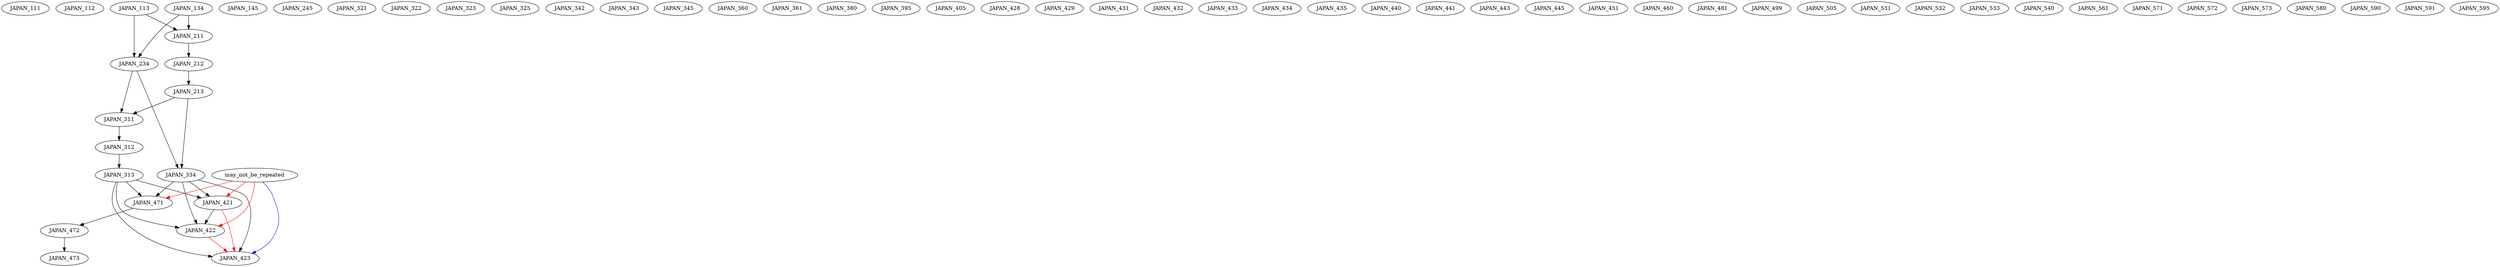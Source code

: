 digraph G {
    JAPAN_111;
    JAPAN_112;
    JAPAN_113;
    JAPAN_134;
    JAPAN_145;
    edge [color=black];
    JAPAN_113 -> JAPAN_211;
    JAPAN_134 -> JAPAN_211;
    edge [color=black];
    JAPAN_211 -> JAPAN_212;
    edge [color=black];
    JAPAN_212 -> JAPAN_213;
    edge [color=black];
    JAPAN_113 -> JAPAN_234;
    JAPAN_134 -> JAPAN_234;
    JAPAN_245;
    edge [color=black];
    JAPAN_213 -> JAPAN_311;
    JAPAN_234 -> JAPAN_311;
    edge [color=black];
    JAPAN_311 -> JAPAN_312;
    edge [color=black];
    JAPAN_312 -> JAPAN_313;
    JAPAN_321;
    JAPAN_322;
    JAPAN_323;
    JAPAN_325;
    edge [color=black];
    JAPAN_213 -> JAPAN_334;
    JAPAN_234 -> JAPAN_334;
    JAPAN_342;
    JAPAN_343;
    JAPAN_345;
    JAPAN_360;
    JAPAN_361;
    JAPAN_380;
    JAPAN_395;
    JAPAN_405;
    edge [color=black];
    JAPAN_313 -> JAPAN_421;
    JAPAN_334 -> JAPAN_421;
    edge [color=red];
    may_not_be_repeated -> JAPAN_421;
    edge [color=black];
    JAPAN_313 -> JAPAN_422;
    JAPAN_334 -> JAPAN_422;
    JAPAN_421 -> JAPAN_422;
    edge [color=red];
    may_not_be_repeated -> JAPAN_422;
    edge [color=black];
    JAPAN_313 -> JAPAN_423;
    JAPAN_334 -> JAPAN_423;
    edge [color=red];
    JAPAN_421 -> JAPAN_423;
    JAPAN_422 -> JAPAN_423;
    edge [color=blue];
    may_not_be_repeated -> JAPAN_423;
    JAPAN_428;
    JAPAN_429;
    JAPAN_431;
    JAPAN_432;
    JAPAN_433;
    JAPAN_434;
    JAPAN_435;
    JAPAN_440;
    JAPAN_441;
    JAPAN_443;
    JAPAN_445;
    JAPAN_451;
    JAPAN_460;
    edge [color=black];
    JAPAN_313 -> JAPAN_471;
    JAPAN_334 -> JAPAN_471;
    edge [color=red];
    may_not_be_repeated -> JAPAN_471;
    edge [color=black];
    JAPAN_471 -> JAPAN_472;
    edge [color=black];
    JAPAN_472 -> JAPAN_473;
    JAPAN_481;
    JAPAN_499;
    JAPAN_505;
    JAPAN_531;
    JAPAN_532;
    JAPAN_533;
    JAPAN_540;
    JAPAN_561;
    JAPAN_571;
    JAPAN_572;
    JAPAN_573;
    JAPAN_580;
    JAPAN_590;
    JAPAN_591;
    JAPAN_595;
}
